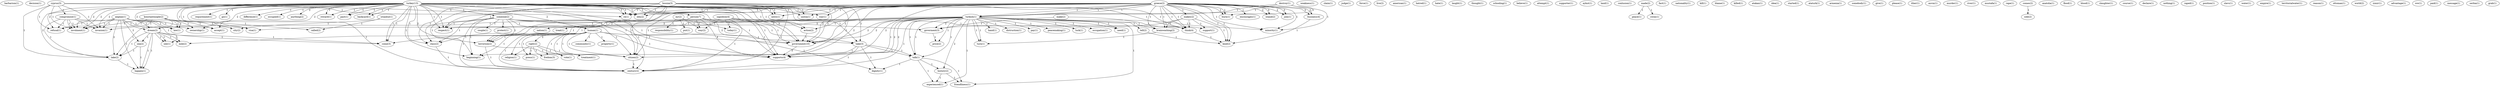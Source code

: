 digraph G {
  barbarism [ label="barbarism(1)" ];
  decision [ label="decision(1)" ];
  turkey [ label="turkey(1)" ];
  someone [ label="someone(2)" ];
  human [ label="human(1)" ];
  person [ label="person(7)" ];
  requirement [ label="requirement(1)" ];
  accept [ label="accept(1)" ];
  take [ label="take(3)" ];
  beginning [ label="beginning(1)" ];
  ownership [ label="ownership(1)" ];
  class [ label="class(2)" ];
  law [ label="law(1)" ];
  news [ label="news(1)" ];
  go [ label="go(1)" ];
  uiowa [ label="uiowa(1)" ];
  lake [ label="lake(2)" ];
  terrorism [ label="terrorism(2)" ];
  invasion [ label="invasion(1)" ];
  difference [ label="difference(1)" ];
  refusal [ label="refusal(1)" ];
  occupied [ label="occupied(1)" ];
  war [ label="war(1)" ];
  edu [ label="edu(2)" ];
  anything [ label="anything(2)" ];
  citizen [ label="citizen(2)" ];
  re [ label="re(1)" ];
  respect [ label="respect(1)" ];
  come [ label="come(3)" ];
  reward [ label="reward(1)" ];
  century [ label="century(2)" ];
  visa [ label="visa(1)" ];
  action [ label="action(2)" ];
  involment [ label="involment(1)" ];
  past [ label="past(1)" ];
  government [ label="government(10)" ];
  backyard [ label="backyard(1)" ];
  think [ label="think(4)" ];
  supports [ label="supports(4)" ];
  weakness [ label="weakness(1)" ];
  claim [ label="claim(1)" ];
  destroy [ label="destroy(1)" ];
  turkish [ label="turkish(1)" ];
  minority [ label="minority(1)" ];
  burn [ label="burn(1)" ];
  turkish [ label="turkish(1)" ];
  aegean [ label="aegean(1)" ];
  dream [ label="dream(1)" ];
  sea [ label="sea(2)" ];
  dream [ label="dream(2)" ];
  happen [ label="happen(1)" ];
  see [ label="see(1)" ];
  judge [ label="judge(1)" ];
  force [ label="force(1)" ];
  live [ label="live(2)" ];
  american [ label="american(1)" ];
  couple [ label="couple(1)" ];
  protect [ label="protect(1)" ];
  community [ label="community(1)" ];
  property [ label="property(1)" ];
  right [ label="right(2)" ];
  religion [ label="religion(1)" ];
  press [ label="press(1)" ];
  treatment [ label="treatment(1)" ];
  dignity [ label="dignity(1)" ];
  vote [ label="vote(1)" ];
  fredom [ label="fredom(3)" ];
  nation [ label="nation(1)" ];
  treat [ label="treat(1)" ];
  goverment [ label="goverment(3)" ];
  way [ label="way(2)" ];
  hatred [ label="hatred(1)" ];
  bosnia [ label="bosnia(3)" ];
  mile [ label="mile(2)" ];
  hate [ label="hate(1)" ];
  laught [ label="laught(1)" ];
  thought [ label="thought(1)" ];
  greece [ label="greece(10)" ];
  encourages [ label="encourages(1)" ];
  makes [ label="makes(2)" ];
  island [ label="island(2)" ];
  join [ label="join(1)" ];
  business [ label="business(4)" ];
  brainwashing [ label="brainwashing(2)" ];
  kind [ label="kind(2)" ];
  schooling [ label="schooling(1)" ];
  believe [ label="believe(1)" ];
  attempt [ label="attempt(1)" ];
  supporter [ label="supporter(1)" ];
  aykut [ label="aykut(1)" ];
  konstantinople [ label="konstantinople(2)" ];
  called [ label="called(2)" ];
  city [ label="city(2)" ];
  land [ label="land(1)" ];
  conlusion [ label="conlusion(1)" ];
  talk [ label="talk(2)" ];
  talk [ label="talk(1)" ];
  made [ label="made(2)" ];
  peace [ label="peace(1)" ];
  swim [ label="swim(1)" ];
  fact [ label="fact(1)" ];
  nationality [ label="nationality(1)" ];
  kill [ label="kill(1)" ];
  compromise [ label="compromise(2)" ];
  mr [ label="mr(1)" ];
  responsibility [ label="responsibility(1)" ];
  put [ label="put(1)" ];
  today [ label="today(1)" ];
  blame [ label="blame(1)" ];
  killed [ label="killed(1)" ];
  support [ label="support(1)" ];
  cyprus [ label="cyprus(3)" ];
  compromise [ label="compromise(1)" ];
  atakan [ label="atakan(1)" ];
  idea [ label="idea(1)" ];
  started [ label="started(1)" ];
  ataturk [ label="ataturk(1)" ];
  armenia [ label="armenia(1)" ];
  istanbul [ label="istanbul(1)" ];
  hand [ label="hand(1)" ];
  distruction [ label="distruction(1)" ];
  history [ label="history(2)" ];
  pay [ label="pay(1)" ];
  peacemaking [ label="peacemaking(1)" ];
  tell [ label="tell(2)" ];
  experienced [ label="experienced(1)" ];
  luck [ label="luck(1)" ];
  occupation [ label="occupation(1)" ];
  friendliness [ label="friendliness(1)" ];
  price [ label="price(2)" ];
  turn [ label="turn(1)" ];
  need [ label="need(1)" ];
  somebody [ label="somebody(1)" ];
  give [ label="give(1)" ];
  please [ label="please(1)" ];
  ither [ label="ither(1)" ];
  auvm [ label="auvm(1)" ];
  murder [ label="murder(1)" ];
  river [ label="river(1)" ];
  mustafa [ label="mustafa(1)" ];
  rape [ label="rape(1)" ];
  turkey [ label="turkey(13)" ];
  greece [ label="greece(2)" ];
  comes [ label="comes(2)" ];
  side [ label="side(2)" ];
  anatolia [ label="anatolia(1)" ];
  flood [ label="flood(1)" ];
  blood [ label="blood(1)" ];
  slaughter [ label="slaughter(1)" ];
  course [ label="course(1)" ];
  make [ label="make(2)" ];
  declare [ label="declare(1)" ];
  nothing [ label="nothing(1)" ];
  raped [ label="raped(1)" ];
  position [ label="position(1)" ];
  napoleon [ label="napoleon(4)" ];
  slavs [ label="slavs(1)" ];
  water [ label="water(1)" ];
  empire [ label="empire(1)" ];
  territorialwater [ label="territorialwater(1)" ];
  reason [ label="reason(1)" ];
  ottoman [ label="ottoman(1)" ];
  world [ label="world(2)" ];
  izmir [ label="izmir(1)" ];
  mr [ label="mr(2)" ];
  advantage [ label="advantage(1)" ];
  ww [ label="ww(1)" ];
  paid [ label="paid(1)" ];
  message [ label="message(1)" ];
  serbia [ label="serbia(1)" ];
  grab [ label="grab(1)" ];
  turkey -> someone [ label="1" ];
  turkey -> human [ label="2" ];
  turkey -> person [ label="1" ];
  turkey -> requirement [ label="1" ];
  turkey -> accept [ label="2" ];
  turkey -> take [ label="1" ];
  turkey -> beginning [ label="1" ];
  turkey -> ownership [ label="2" ];
  turkey -> class [ label="1" ];
  turkey -> law [ label="2" ];
  turkey -> news [ label="1" ];
  turkey -> go [ label="1" ];
  turkey -> uiowa [ label="1" ];
  turkey -> lake [ label="2" ];
  turkey -> terrorism [ label="2" ];
  turkey -> invasion [ label="2" ];
  turkey -> difference [ label="1" ];
  turkey -> refusal [ label="2" ];
  turkey -> occupied [ label="1" ];
  turkey -> war [ label="1" ];
  turkey -> edu [ label="1" ];
  turkey -> anything [ label="2" ];
  turkey -> citizen [ label="1" ];
  turkey -> re [ label="1" ];
  turkey -> respect [ label="1" ];
  turkey -> come [ label="1" ];
  turkey -> reward [ label="1" ];
  turkey -> century [ label="1" ];
  turkey -> visa [ label="1" ];
  turkey -> action [ label="1" ];
  turkey -> involment [ label="2" ];
  turkey -> past [ label="1" ];
  turkey -> government [ label="3" ];
  turkey -> backyard [ label="1" ];
  turkey -> think [ label="1" ];
  turkey -> supports [ label="1" ];
  destroy -> turkish [ label="1" ];
  destroy -> minority [ label="1" ];
  destroy -> burn [ label="1" ];
  destroy -> turkish [ label="1" ];
  aegean -> dream [ label="1" ];
  aegean -> sea [ label="2" ];
  aegean -> accept [ label="1" ];
  aegean -> ownership [ label="1" ];
  aegean -> law [ label="1" ];
  aegean -> lake [ label="2" ];
  aegean -> invasion [ label="1" ];
  aegean -> refusal [ label="1" ];
  aegean -> dream [ label="1" ];
  aegean -> happen [ label="1" ];
  aegean -> involment [ label="1" ];
  aegean -> see [ label="1" ];
  someone -> human [ label="1" ];
  someone -> take [ label="1" ];
  someone -> beginning [ label="1" ];
  someone -> class [ label="1" ];
  someone -> terrorism [ label="1" ];
  someone -> couple [ label="1" ];
  someone -> citizen [ label="1" ];
  someone -> respect [ label="1" ];
  someone -> protect [ label="1" ];
  someone -> century [ label="1" ];
  someone -> government [ label="1" ];
  someone -> supports [ label="1" ];
  human -> community [ label="1" ];
  human -> property [ label="1" ];
  human -> take [ label="1" ];
  human -> beginning [ label="1" ];
  human -> class [ label="1" ];
  human -> right [ label="2" ];
  human -> religion [ label="1" ];
  human -> press [ label="1" ];
  human -> terrorism [ label="1" ];
  human -> treatment [ label="1" ];
  human -> dignity [ label="1" ];
  human -> citizen [ label="1" ];
  human -> vote [ label="1" ];
  human -> fredom [ label="1" ];
  human -> century [ label="1" ];
  human -> supports [ label="1" ];
  person -> nation [ label="2" ];
  person -> treat [ label="2" ];
  person -> goverment [ label="2" ];
  person -> way [ label="2" ];
  person -> government [ label="2" ];
  person -> supports [ label="4" ];
  bosnia -> take [ label="1" ];
  bosnia -> beginning [ label="1" ];
  bosnia -> class [ label="1" ];
  bosnia -> news [ label="1" ];
  bosnia -> uiowa [ label="1" ];
  bosnia -> terrorism [ label="1" ];
  bosnia -> edu [ label="1" ];
  bosnia -> citizen [ label="1" ];
  bosnia -> re [ label="1" ];
  bosnia -> respect [ label="1" ];
  bosnia -> century [ label="1" ];
  bosnia -> government [ label="2" ];
  bosnia -> supports [ label="2" ];
  dream -> sea [ label="1" ];
  dream -> lake [ label="1" ];
  dream -> happen [ label="1" ];
  dream -> come [ label="1" ];
  dream -> mile [ label="1" ];
  dream -> see [ label="1" ];
  sea -> lake [ label="1" ];
  sea -> happen [ label="1" ];
  greece -> encourages [ label="1" ];
  greece -> class [ label="1" ];
  greece -> news [ label="1" ];
  greece -> makes [ label="1" ];
  greece -> uiowa [ label="1" ];
  greece -> terrorism [ label="1" ];
  greece -> turkish [ label="1" ];
  greece -> war [ label="1" ];
  greece -> edu [ label="1" ];
  greece -> citizen [ label="1" ];
  greece -> minority [ label="1" ];
  greece -> island [ label="2" ];
  greece -> re [ label="1" ];
  greece -> join [ label="2" ];
  greece -> burn [ label="1" ];
  greece -> business [ label="2" ];
  greece -> brainwashing [ label="1" ];
  greece -> turkish [ label="1" ];
  greece -> government [ label="2" ];
  greece -> think [ label="1" ];
  greece -> kind [ label="1" ];
  greece -> supports [ label="2" ];
  konstantinople -> accept [ label="1" ];
  konstantinople -> ownership [ label="1" ];
  konstantinople -> law [ label="1" ];
  konstantinople -> lake [ label="1" ];
  konstantinople -> invasion [ label="1" ];
  konstantinople -> refusal [ label="1" ];
  konstantinople -> called [ label="1" ];
  konstantinople -> involment [ label="1" ];
  konstantinople -> city [ label="1" ];
  take -> beginning [ label="1" ];
  take -> talk [ label="1" ];
  take -> dignity [ label="1" ];
  take -> century [ label="1" ];
  take -> talk [ label="1" ];
  made -> peace [ label="1" ];
  made -> swim [ label="1" ];
  compromise -> law [ label="1" ];
  compromise -> lake [ label="1" ];
  compromise -> invasion [ label="1" ];
  compromise -> refusal [ label="1" ];
  compromise -> involment [ label="1" ];
  class -> century [ label="1" ];
  right -> religion [ label="1" ];
  right -> press [ label="1" ];
  right -> treatment [ label="1" ];
  right -> vote [ label="1" ];
  right -> fredom [ label="1" ];
  mr -> responsibility [ label="1" ];
  mr -> put [ label="1" ];
  mr -> today [ label="1" ];
  mr -> way [ label="1" ];
  makes -> goverment [ label="1" ];
  makes -> support [ label="1" ];
  makes -> brainwashing [ label="1" ];
  makes -> think [ label="1" ];
  makes -> kind [ label="1" ];
  cyprus -> lake [ label="1" ];
  cyprus -> invasion [ label="1" ];
  cyprus -> refusal [ label="1" ];
  cyprus -> edu [ label="1" ];
  cyprus -> re [ label="1" ];
  cyprus -> compromise [ label="1" ];
  cyprus -> involment [ label="1" ];
  lake -> happen [ label="1" ];
  terrorism -> citizen [ label="1" ];
  terrorism -> century [ label="1" ];
  istanbul -> called [ label="1" ];
  istanbul -> city [ label="1" ];
  turkish -> hand [ label="1" ];
  turkish -> distruction [ label="1" ];
  turkish -> talk [ label="1" ];
  turkish -> history [ label="2" ];
  turkish -> pay [ label="1" ];
  turkish -> citizen [ label="1" ];
  turkish -> dream [ label="1" ];
  turkish -> peacemaking [ label="1" ];
  turkish -> tell [ label="1" ];
  turkish -> experienced [ label="1" ];
  turkish -> minority [ label="1" ];
  turkish -> goverment [ label="2" ];
  turkish -> respect [ label="1" ];
  turkish -> luck [ label="1" ];
  turkish -> come [ label="1" ];
  turkish -> mile [ label="1" ];
  turkish -> occupation [ label="1" ];
  turkish -> brainwashing [ label="1" ];
  turkish -> friendliness [ label="1" ];
  turkish -> century [ label="1" ];
  turkish -> price [ label="1" ];
  turkish -> visa [ label="1" ];
  turkish -> action [ label="1" ];
  turkish -> government [ label="2" ];
  turkish -> talk [ label="1" ];
  turkish -> turn [ label="1" ];
  turkish -> need [ label="1" ];
  turkish -> supports [ label="2" ];
  talk -> history [ label="1" ];
  talk -> dignity [ label="1" ];
  talk -> experienced [ label="1" ];
  talk -> friendliness [ label="1" ];
  history -> experienced [ label="1" ];
  history -> friendliness [ label="1" ];
  citizen -> century [ label="1" ];
  turkey -> re [ label="1" ];
  turkey -> respect [ label="1" ];
  turkey -> come [ label="1" ];
  turkey -> reward [ label="1" ];
  turkey -> century [ label="1" ];
  turkey -> visa [ label="1" ];
  turkey -> action [ label="1" ];
  turkey -> involment [ label="2" ];
  turkey -> past [ label="1" ];
  turkey -> government [ label="3" ];
  turkey -> backyard [ label="1" ];
  turkey -> think [ label="1" ];
  turkey -> supports [ label="1" ];
  greece -> minority [ label="1" ];
  greece -> island [ label="2" ];
  greece -> re [ label="1" ];
  greece -> join [ label="2" ];
  greece -> burn [ label="1" ];
  greece -> business [ label="2" ];
  greece -> brainwashing [ label="1" ];
  greece -> turkish [ label="1" ];
  greece -> government [ label="2" ];
  greece -> think [ label="1" ];
  greece -> kind [ label="1" ];
  greece -> supports [ label="2" ];
  dream -> happen [ label="1" ];
  dream -> come [ label="1" ];
  dream -> mile [ label="1" ];
  dream -> see [ label="1" ];
  comes -> side [ label="1" ];
  tell -> kind [ label="1" ];
  make -> goverment [ label="1" ];
  make -> support [ label="1" ];
  goverment -> price [ label="1" ];
  napoleon -> today [ label="1" ];
  napoleon -> century [ label="1" ];
  napoleon -> way [ label="1" ];
  napoleon -> government [ label="1" ];
  napoleon -> think [ label="1" ];
  napoleon -> supports [ label="1" ];
  compromise -> involment [ label="1" ];
  business -> kind [ label="1" ];
  brainwashing -> turn [ label="1" ];
  action -> government [ label="1" ];
  turkish -> government [ label="2" ];
  turkish -> talk [ label="1" ];
  turkish -> turn [ label="1" ];
  turkish -> need [ label="1" ];
  turkish -> supports [ label="2" ];
  government -> supports [ label="3" ];
  think -> kind [ label="1" ];
}
